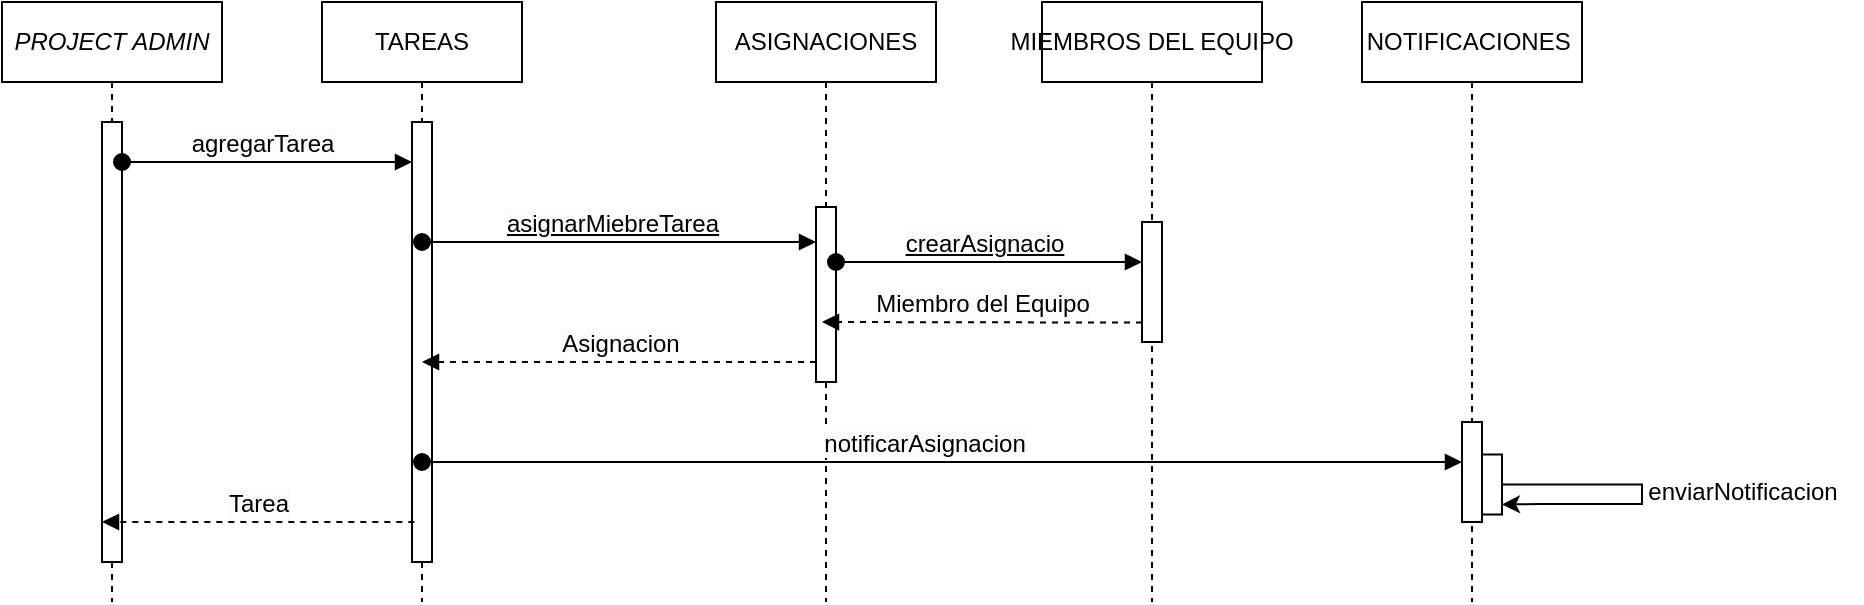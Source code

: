 <mxfile version="24.7.8" pages="2">
  <diagram name="DIAGRAMA DE SECUENCIAS" id="_cpI_kG4gNLglXjiuKZE">
    <mxGraphModel dx="1434" dy="772" grid="1" gridSize="10" guides="1" tooltips="1" connect="1" arrows="1" fold="1" page="1" pageScale="1" pageWidth="827" pageHeight="1169" math="0" shadow="0">
      <root>
        <mxCell id="0" />
        <mxCell id="1" parent="0" />
        <mxCell id="nWm5HzPbnDfWnMgzl1JM-1" value="&lt;span style=&quot;text-wrap: nowrap;&quot;&gt;TAREAS&lt;/span&gt;" style="shape=umlLifeline;perimeter=lifelinePerimeter;whiteSpace=wrap;html=1;container=1;dropTarget=0;collapsible=0;recursiveResize=0;outlineConnect=0;portConstraint=eastwest;newEdgeStyle={&quot;curved&quot;:0,&quot;rounded&quot;:0};" parent="1" vertex="1">
          <mxGeometry x="380" y="10" width="100" height="300" as="geometry" />
        </mxCell>
        <mxCell id="nWm5HzPbnDfWnMgzl1JM-2" value="" style="html=1;points=[[0,0,0,0,5],[0,1,0,0,-5],[1,0,0,0,5],[1,1,0,0,-5]];perimeter=orthogonalPerimeter;outlineConnect=0;targetShapes=umlLifeline;portConstraint=eastwest;newEdgeStyle={&quot;curved&quot;:0,&quot;rounded&quot;:0};" parent="nWm5HzPbnDfWnMgzl1JM-1" vertex="1">
          <mxGeometry x="45" y="60" width="10" height="220" as="geometry" />
        </mxCell>
        <mxCell id="nWm5HzPbnDfWnMgzl1JM-3" value="&lt;span style=&quot;text-wrap: nowrap;&quot;&gt;ASIGNACIONES&lt;/span&gt;" style="shape=umlLifeline;perimeter=lifelinePerimeter;whiteSpace=wrap;html=1;container=1;dropTarget=0;collapsible=0;recursiveResize=0;outlineConnect=0;portConstraint=eastwest;newEdgeStyle={&quot;curved&quot;:0,&quot;rounded&quot;:0};" parent="1" vertex="1">
          <mxGeometry x="577" y="10" width="110" height="300" as="geometry" />
        </mxCell>
        <mxCell id="nWm5HzPbnDfWnMgzl1JM-4" value="" style="html=1;points=[[0,0,0,0,5],[0,1,0,0,-5],[1,0,0,0,5],[1,1,0,0,-5]];perimeter=orthogonalPerimeter;outlineConnect=0;targetShapes=umlLifeline;portConstraint=eastwest;newEdgeStyle={&quot;curved&quot;:0,&quot;rounded&quot;:0};" parent="nWm5HzPbnDfWnMgzl1JM-3" vertex="1">
          <mxGeometry x="50" y="102.5" width="10" height="87.5" as="geometry" />
        </mxCell>
        <mxCell id="nWm5HzPbnDfWnMgzl1JM-5" value="&lt;span style=&quot;text-wrap: nowrap;&quot;&gt;&lt;i&gt;PROJECT ADMIN&lt;/i&gt;&lt;/span&gt;" style="shape=umlLifeline;perimeter=lifelinePerimeter;whiteSpace=wrap;html=1;container=1;dropTarget=0;collapsible=0;recursiveResize=0;outlineConnect=0;portConstraint=eastwest;newEdgeStyle={&quot;curved&quot;:0,&quot;rounded&quot;:0};" parent="1" vertex="1">
          <mxGeometry x="220" y="10" width="110" height="300" as="geometry" />
        </mxCell>
        <mxCell id="nWm5HzPbnDfWnMgzl1JM-6" value="" style="html=1;points=[[0,0,0,0,5],[0,1,0,0,-5],[1,0,0,0,5],[1,1,0,0,-5]];perimeter=orthogonalPerimeter;outlineConnect=0;targetShapes=umlLifeline;portConstraint=eastwest;newEdgeStyle={&quot;curved&quot;:0,&quot;rounded&quot;:0};" parent="nWm5HzPbnDfWnMgzl1JM-5" vertex="1">
          <mxGeometry x="50" y="60" width="10" height="220" as="geometry" />
        </mxCell>
        <mxCell id="nWm5HzPbnDfWnMgzl1JM-7" value="&lt;span style=&quot;font-size: 12px; text-align: left; background-color: rgb(251, 251, 251);&quot;&gt;agregarTarea&lt;/span&gt;" style="html=1;verticalAlign=bottom;startArrow=oval;startFill=1;endArrow=block;startSize=8;curved=0;rounded=0;" parent="1" source="nWm5HzPbnDfWnMgzl1JM-6" target="nWm5HzPbnDfWnMgzl1JM-2" edge="1">
          <mxGeometry x="-0.035" width="60" relative="1" as="geometry">
            <mxPoint x="280" y="110" as="sourcePoint" />
            <mxPoint x="579.5" y="110" as="targetPoint" />
            <mxPoint as="offset" />
            <Array as="points">
              <mxPoint x="400" y="90" />
            </Array>
          </mxGeometry>
        </mxCell>
        <mxCell id="nWm5HzPbnDfWnMgzl1JM-8" value="&lt;span style=&quot;font-size: 12px; text-align: left; background-color: rgb(251, 251, 251);&quot;&gt;Tarea&lt;/span&gt;" style="html=1;verticalAlign=bottom;endArrow=block;curved=0;rounded=0;dashed=1;entryX=0.333;entryY=0.623;entryDx=0;entryDy=0;entryPerimeter=0;" parent="1" edge="1">
          <mxGeometry x="0.002" relative="1" as="geometry">
            <mxPoint x="426.17" y="270" as="sourcePoint" />
            <mxPoint x="270.0" y="270" as="targetPoint" />
            <mxPoint as="offset" />
          </mxGeometry>
        </mxCell>
        <mxCell id="nWm5HzPbnDfWnMgzl1JM-9" value="&lt;span style=&quot;font-size: 12px; text-align: left; background-color: rgb(251, 251, 251); text-decoration-line: underline;&quot;&gt;asignarMiebreTarea&lt;/span&gt;" style="html=1;verticalAlign=bottom;startArrow=oval;startFill=1;endArrow=block;startSize=8;curved=0;rounded=0;" parent="1" target="nWm5HzPbnDfWnMgzl1JM-4" edge="1">
          <mxGeometry x="-0.035" width="60" relative="1" as="geometry">
            <mxPoint x="430" y="130" as="sourcePoint" />
            <mxPoint x="575" y="130" as="targetPoint" />
            <mxPoint as="offset" />
          </mxGeometry>
        </mxCell>
        <mxCell id="nWm5HzPbnDfWnMgzl1JM-10" value="&lt;span style=&quot;font-size: 12px; text-align: left; background-color: rgb(251, 251, 251);&quot;&gt;Asignacion&lt;/span&gt;" style="html=1;verticalAlign=bottom;endArrow=block;curved=0;rounded=0;dashed=1;entryX=0.333;entryY=0.623;entryDx=0;entryDy=0;entryPerimeter=0;" parent="1" source="nWm5HzPbnDfWnMgzl1JM-4" edge="1">
          <mxGeometry x="0.002" relative="1" as="geometry">
            <mxPoint x="620" y="190.0" as="sourcePoint" />
            <mxPoint x="430" y="190.0" as="targetPoint" />
            <mxPoint as="offset" />
          </mxGeometry>
        </mxCell>
        <mxCell id="nWm5HzPbnDfWnMgzl1JM-11" value="&lt;div style=&quot;text-align: left;&quot;&gt;&lt;span style=&quot;font-size: 12px; background-color: rgb(251, 251, 251);&quot;&gt;notificarAsignacion&lt;/span&gt;&lt;br&gt;&lt;/div&gt;" style="html=1;verticalAlign=bottom;startArrow=oval;startFill=1;endArrow=block;startSize=8;curved=0;rounded=0;" parent="1" target="nWm5HzPbnDfWnMgzl1JM-13" edge="1">
          <mxGeometry x="-0.035" width="60" relative="1" as="geometry">
            <mxPoint x="430" y="240" as="sourcePoint" />
            <mxPoint x="784.5" y="240" as="targetPoint" />
            <mxPoint as="offset" />
          </mxGeometry>
        </mxCell>
        <mxCell id="nWm5HzPbnDfWnMgzl1JM-12" value="&lt;span style=&quot;text-wrap: nowrap;&quot;&gt;NOTIFICACIONES&amp;nbsp;&lt;/span&gt;" style="shape=umlLifeline;perimeter=lifelinePerimeter;whiteSpace=wrap;html=1;container=1;dropTarget=0;collapsible=0;recursiveResize=0;outlineConnect=0;portConstraint=eastwest;newEdgeStyle={&quot;curved&quot;:0,&quot;rounded&quot;:0};" parent="1" vertex="1">
          <mxGeometry x="900" y="10" width="110" height="300" as="geometry" />
        </mxCell>
        <mxCell id="nWm5HzPbnDfWnMgzl1JM-13" value="" style="html=1;points=[[0,0,0,0,5],[0,1,0,0,-5],[1,0,0,0,5],[1,1,0,0,-5]];perimeter=orthogonalPerimeter;outlineConnect=0;targetShapes=umlLifeline;portConstraint=eastwest;newEdgeStyle={&quot;curved&quot;:0,&quot;rounded&quot;:0};" parent="nWm5HzPbnDfWnMgzl1JM-12" vertex="1">
          <mxGeometry x="50" y="210" width="10" height="50" as="geometry" />
        </mxCell>
        <mxCell id="nWm5HzPbnDfWnMgzl1JM-14" value="" style="html=1;points=[[0,0,0,0,5],[0,1,0,0,-5],[1,0,0,0,5],[1,1,0,0,-5]];perimeter=orthogonalPerimeter;outlineConnect=0;targetShapes=umlLifeline;portConstraint=eastwest;newEdgeStyle={&quot;curved&quot;:0,&quot;rounded&quot;:0};" parent="nWm5HzPbnDfWnMgzl1JM-12" vertex="1">
          <mxGeometry x="60" y="226.25" width="10" height="30" as="geometry" />
        </mxCell>
        <mxCell id="nWm5HzPbnDfWnMgzl1JM-29" value="" style="edgeStyle=orthogonalEdgeStyle;rounded=0;orthogonalLoop=1;jettySize=auto;html=1;curved=0;entryX=1;entryY=1;entryDx=0;entryDy=-5;entryPerimeter=0;" parent="nWm5HzPbnDfWnMgzl1JM-12" source="nWm5HzPbnDfWnMgzl1JM-14" target="nWm5HzPbnDfWnMgzl1JM-14" edge="1">
          <mxGeometry relative="1" as="geometry">
            <Array as="points">
              <mxPoint x="140" y="241" />
              <mxPoint x="140" y="251" />
              <mxPoint x="90" y="251" />
            </Array>
          </mxGeometry>
        </mxCell>
        <mxCell id="nWm5HzPbnDfWnMgzl1JM-16" value="enviarNotificacion" style="text;html=1;align=center;verticalAlign=middle;resizable=0;points=[];autosize=1;strokeColor=none;fillColor=none;" parent="1" vertex="1">
          <mxGeometry x="1030" y="240" width="120" height="30" as="geometry" />
        </mxCell>
        <mxCell id="nWm5HzPbnDfWnMgzl1JM-25" value="&lt;span style=&quot;text-wrap: nowrap;&quot;&gt;MIEMBROS DEL EQUIPO&lt;/span&gt;" style="shape=umlLifeline;perimeter=lifelinePerimeter;whiteSpace=wrap;html=1;container=1;dropTarget=0;collapsible=0;recursiveResize=0;outlineConnect=0;portConstraint=eastwest;newEdgeStyle={&quot;curved&quot;:0,&quot;rounded&quot;:0};" parent="1" vertex="1">
          <mxGeometry x="740" y="10" width="110" height="300" as="geometry" />
        </mxCell>
        <mxCell id="nWm5HzPbnDfWnMgzl1JM-26" value="" style="html=1;points=[[0,0,0,0,5],[0,1,0,0,-5],[1,0,0,0,5],[1,1,0,0,-5]];perimeter=orthogonalPerimeter;outlineConnect=0;targetShapes=umlLifeline;portConstraint=eastwest;newEdgeStyle={&quot;curved&quot;:0,&quot;rounded&quot;:0};" parent="nWm5HzPbnDfWnMgzl1JM-25" vertex="1">
          <mxGeometry x="50" y="110" width="10" height="60" as="geometry" />
        </mxCell>
        <mxCell id="nWm5HzPbnDfWnMgzl1JM-27" value="&lt;span style=&quot;font-size: 12px; text-align: left; background-color: rgb(251, 251, 251); text-decoration-line: underline;&quot;&gt;crearAsignacio&lt;/span&gt;" style="html=1;verticalAlign=bottom;startArrow=oval;startFill=1;endArrow=block;startSize=8;curved=0;rounded=0;" parent="1" source="nWm5HzPbnDfWnMgzl1JM-4" edge="1">
          <mxGeometry x="-0.035" width="60" relative="1" as="geometry">
            <mxPoint x="640" y="140" as="sourcePoint" />
            <mxPoint x="790" y="140" as="targetPoint" />
            <mxPoint as="offset" />
          </mxGeometry>
        </mxCell>
        <mxCell id="nWm5HzPbnDfWnMgzl1JM-28" value="&lt;span style=&quot;font-size: 12px; text-align: left; background-color: rgb(251, 251, 251);&quot;&gt;Miembro del Equipo&lt;/span&gt;" style="html=1;verticalAlign=bottom;endArrow=block;curved=0;rounded=0;dashed=1;entryX=0.333;entryY=0.623;entryDx=0;entryDy=0;entryPerimeter=0;" parent="1" edge="1">
          <mxGeometry x="0.002" relative="1" as="geometry">
            <mxPoint x="790" y="170.29" as="sourcePoint" />
            <mxPoint x="630" y="170.0" as="targetPoint" />
            <mxPoint as="offset" />
          </mxGeometry>
        </mxCell>
      </root>
    </mxGraphModel>
  </diagram>
  <diagram id="rtKw4NArsSbLfM92Emle" name="DIAGRAMA DE ACTIVIDADES">
    <mxGraphModel dx="682" dy="813" grid="1" gridSize="10" guides="1" tooltips="1" connect="1" arrows="1" fold="1" page="1" pageScale="1" pageWidth="827" pageHeight="1169" math="0" shadow="0">
      <root>
        <mxCell id="0" />
        <mxCell id="1" parent="0" />
        <mxCell id="aro37k_TyvY4kve_lL1N-1" value="Administrador de proyecto" style="swimlane;horizontal=0;whiteSpace=wrap;html=1;" parent="1" vertex="1">
          <mxGeometry x="930" y="120" width="1680" height="270" as="geometry" />
        </mxCell>
        <mxCell id="aro37k_TyvY4kve_lL1N-2" value="" style="verticalLabelPosition=bottom;verticalAlign=top;html=1;shape=mxgraph.flowchart.on-page_reference;fillColor=#000000" parent="aro37k_TyvY4kve_lL1N-1" vertex="1">
          <mxGeometry x="50" y="50" width="40" height="40" as="geometry" />
        </mxCell>
        <mxCell id="aro37k_TyvY4kve_lL1N-3" value="Iniciar sesión en el sistema SSAP" style="rounded=1;whiteSpace=wrap;html=1;" parent="aro37k_TyvY4kve_lL1N-1" vertex="1">
          <mxGeometry x="140" y="40" width="120" height="60" as="geometry" />
        </mxCell>
        <mxCell id="aro37k_TyvY4kve_lL1N-4" value="" style="edgeStyle=orthogonalEdgeStyle;rounded=0;orthogonalLoop=1;jettySize=auto;html=1;" parent="aro37k_TyvY4kve_lL1N-1" source="aro37k_TyvY4kve_lL1N-2" target="aro37k_TyvY4kve_lL1N-3" edge="1">
          <mxGeometry relative="1" as="geometry" />
        </mxCell>
        <mxCell id="aro37k_TyvY4kve_lL1N-5" value="Ingresar datos solicitados" style="rounded=1;whiteSpace=wrap;html=1;" parent="aro37k_TyvY4kve_lL1N-1" vertex="1">
          <mxGeometry x="490" y="40" width="120" height="60" as="geometry" />
        </mxCell>
        <mxCell id="aro37k_TyvY4kve_lL1N-7" value="" style="edgeStyle=orthogonalEdgeStyle;rounded=0;orthogonalLoop=1;jettySize=auto;html=1;" parent="aro37k_TyvY4kve_lL1N-1" source="aro37k_TyvY4kve_lL1N-11" target="aro37k_TyvY4kve_lL1N-12" edge="1">
          <mxGeometry relative="1" as="geometry" />
        </mxCell>
        <mxCell id="aro37k_TyvY4kve_lL1N-8" value="Si" style="edgeLabel;html=1;align=center;verticalAlign=middle;resizable=0;points=[];" parent="aro37k_TyvY4kve_lL1N-7" vertex="1" connectable="0">
          <mxGeometry x="-0.157" y="-2" relative="1" as="geometry">
            <mxPoint as="offset" />
          </mxGeometry>
        </mxCell>
        <mxCell id="aro37k_TyvY4kve_lL1N-11" value="¿Hay miembros del equipo disponibles?" style="rhombus;whiteSpace=wrap;html=1;" parent="aro37k_TyvY4kve_lL1N-1" vertex="1">
          <mxGeometry x="729" y="8.13" width="110" height="123.75" as="geometry" />
        </mxCell>
        <mxCell id="aro37k_TyvY4kve_lL1N-12" value="Asigna miembro de equipo a la tarea" style="whiteSpace=wrap;html=1;" parent="aro37k_TyvY4kve_lL1N-1" vertex="1">
          <mxGeometry x="724" y="190" width="120" height="60" as="geometry" />
        </mxCell>
        <mxCell id="aro37k_TyvY4kve_lL1N-13" value="Ingresar a la interfaz del proyecto" style="rounded=1;whiteSpace=wrap;html=1;" parent="aro37k_TyvY4kve_lL1N-1" vertex="1">
          <mxGeometry x="311" y="40" width="120" height="60" as="geometry" />
        </mxCell>
        <mxCell id="aro37k_TyvY4kve_lL1N-14" value="" style="edgeStyle=orthogonalEdgeStyle;rounded=0;orthogonalLoop=1;jettySize=auto;html=1;entryX=0;entryY=0.5;entryDx=0;entryDy=0;" parent="aro37k_TyvY4kve_lL1N-1" source="aro37k_TyvY4kve_lL1N-13" target="aro37k_TyvY4kve_lL1N-5" edge="1">
          <mxGeometry relative="1" as="geometry">
            <mxPoint x="511.0" y="110" as="targetPoint" />
          </mxGeometry>
        </mxCell>
        <mxCell id="aro37k_TyvY4kve_lL1N-15" value="" style="edgeStyle=orthogonalEdgeStyle;rounded=0;orthogonalLoop=1;jettySize=auto;html=1;" parent="aro37k_TyvY4kve_lL1N-1" source="aro37k_TyvY4kve_lL1N-3" target="aro37k_TyvY4kve_lL1N-13" edge="1">
          <mxGeometry relative="1" as="geometry" />
        </mxCell>
        <mxCell id="aro37k_TyvY4kve_lL1N-19" value="Miembro del equipo" style="swimlane;horizontal=0;whiteSpace=wrap;html=1;startSize=23;" parent="1" vertex="1">
          <mxGeometry x="930" y="390" width="1680" height="160" as="geometry" />
        </mxCell>
        <mxCell id="aro37k_TyvY4kve_lL1N-26" style="edgeStyle=orthogonalEdgeStyle;rounded=0;orthogonalLoop=1;jettySize=auto;html=1;" parent="1" source="aro37k_TyvY4kve_lL1N-12" target="aro37k_TyvY4kve_lL1N-21" edge="1">
          <mxGeometry relative="1" as="geometry" />
        </mxCell>
        <mxCell id="aro37k_TyvY4kve_lL1N-9" style="edgeStyle=orthogonalEdgeStyle;rounded=0;orthogonalLoop=1;jettySize=auto;html=1;" parent="1" source="aro37k_TyvY4kve_lL1N-11" target="aro37k_TyvY4kve_lL1N-23" edge="1">
          <mxGeometry relative="1" as="geometry">
            <mxPoint x="2068" y="190" as="targetPoint" />
          </mxGeometry>
        </mxCell>
        <mxCell id="aro37k_TyvY4kve_lL1N-10" value="No" style="edgeLabel;html=1;align=center;verticalAlign=middle;resizable=0;points=[];" parent="aro37k_TyvY4kve_lL1N-9" vertex="1" connectable="0">
          <mxGeometry x="-0.586" y="-1" relative="1" as="geometry">
            <mxPoint as="offset" />
          </mxGeometry>
        </mxCell>
        <mxCell id="-OiYYjihNKBFsb_xzdx8-1" value="Notificacion" style="swimlane;horizontal=0;whiteSpace=wrap;html=1;startSize=23;" vertex="1" parent="1">
          <mxGeometry x="930" y="550" width="1680" height="160" as="geometry" />
        </mxCell>
        <mxCell id="aro37k_TyvY4kve_lL1N-21" value="Envia notificacion de asignacion" style="whiteSpace=wrap;html=1;" parent="-OiYYjihNKBFsb_xzdx8-1" vertex="1">
          <mxGeometry x="724" y="60" width="120" height="60" as="geometry" />
        </mxCell>
        <mxCell id="-OiYYjihNKBFsb_xzdx8-13" style="edgeStyle=orthogonalEdgeStyle;rounded=0;orthogonalLoop=1;jettySize=auto;html=1;entryX=0;entryY=0.5;entryDx=0;entryDy=0;" edge="1" parent="1" source="-OiYYjihNKBFsb_xzdx8-11" target="aro37k_TyvY4kve_lL1N-11">
          <mxGeometry relative="1" as="geometry" />
        </mxCell>
        <mxCell id="-OiYYjihNKBFsb_xzdx8-11" value="Obtiene usuarios disponibles" style="rounded=1;whiteSpace=wrap;html=1;arcSize=0;" vertex="1" parent="1">
          <mxGeometry x="1420" y="440" width="120" height="60" as="geometry" />
        </mxCell>
        <mxCell id="-OiYYjihNKBFsb_xzdx8-12" style="edgeStyle=orthogonalEdgeStyle;rounded=0;orthogonalLoop=1;jettySize=auto;html=1;" edge="1" parent="1" source="aro37k_TyvY4kve_lL1N-5" target="-OiYYjihNKBFsb_xzdx8-11">
          <mxGeometry relative="1" as="geometry" />
        </mxCell>
        <mxCell id="aro37k_TyvY4kve_lL1N-27" style="edgeStyle=orthogonalEdgeStyle;rounded=0;orthogonalLoop=1;jettySize=auto;html=1;entryX=0;entryY=0.5;entryDx=0;entryDy=0;" parent="1" source="aro37k_TyvY4kve_lL1N-21" target="aro37k_TyvY4kve_lL1N-23" edge="1">
          <mxGeometry relative="1" as="geometry" />
        </mxCell>
        <mxCell id="-OiYYjihNKBFsb_xzdx8-14" value="Tarea" style="swimlane;horizontal=0;whiteSpace=wrap;html=1;startSize=23;" vertex="1" parent="1">
          <mxGeometry x="930" y="710" width="1680" height="160" as="geometry">
            <mxRectangle x="930" y="710" width="40" height="70" as="alternateBounds" />
          </mxGeometry>
        </mxCell>
        <mxCell id="aro37k_TyvY4kve_lL1N-23" value="Genera un identificador unico" style="whiteSpace=wrap;html=1;" parent="-OiYYjihNKBFsb_xzdx8-14" vertex="1">
          <mxGeometry x="1040" y="70" width="120" height="60" as="geometry" />
        </mxCell>
        <mxCell id="aro37k_TyvY4kve_lL1N-29" value="Asociar la tarea al proyecto&amp;nbsp;" style="whiteSpace=wrap;html=1;" parent="-OiYYjihNKBFsb_xzdx8-14" vertex="1">
          <mxGeometry x="1210" y="70" width="120" height="60" as="geometry" />
        </mxCell>
        <mxCell id="aro37k_TyvY4kve_lL1N-30" style="edgeStyle=orthogonalEdgeStyle;rounded=0;orthogonalLoop=1;jettySize=auto;html=1;" parent="-OiYYjihNKBFsb_xzdx8-14" source="aro37k_TyvY4kve_lL1N-23" target="aro37k_TyvY4kve_lL1N-29" edge="1">
          <mxGeometry relative="1" as="geometry" />
        </mxCell>
        <mxCell id="aro37k_TyvY4kve_lL1N-25" value="Guarda en base de datos" style="whiteSpace=wrap;html=1;" parent="-OiYYjihNKBFsb_xzdx8-14" vertex="1">
          <mxGeometry x="1390" y="70" width="120" height="60" as="geometry" />
        </mxCell>
        <mxCell id="aro37k_TyvY4kve_lL1N-31" style="edgeStyle=orthogonalEdgeStyle;rounded=0;orthogonalLoop=1;jettySize=auto;html=1;" parent="-OiYYjihNKBFsb_xzdx8-14" source="aro37k_TyvY4kve_lL1N-29" target="aro37k_TyvY4kve_lL1N-25" edge="1">
          <mxGeometry relative="1" as="geometry" />
        </mxCell>
        <mxCell id="aro37k_TyvY4kve_lL1N-20" value="" style="ellipse;html=1;shape=endState;fillColor=#000000;strokeColor=#ff0000;" parent="-OiYYjihNKBFsb_xzdx8-14" vertex="1">
          <mxGeometry x="1600" y="80" width="40" height="40" as="geometry" />
        </mxCell>
        <mxCell id="aro37k_TyvY4kve_lL1N-24" style="edgeStyle=orthogonalEdgeStyle;rounded=0;orthogonalLoop=1;jettySize=auto;html=1;" parent="-OiYYjihNKBFsb_xzdx8-14" source="aro37k_TyvY4kve_lL1N-25" target="aro37k_TyvY4kve_lL1N-20" edge="1">
          <mxGeometry relative="1" as="geometry" />
        </mxCell>
      </root>
    </mxGraphModel>
  </diagram>
</mxfile>
